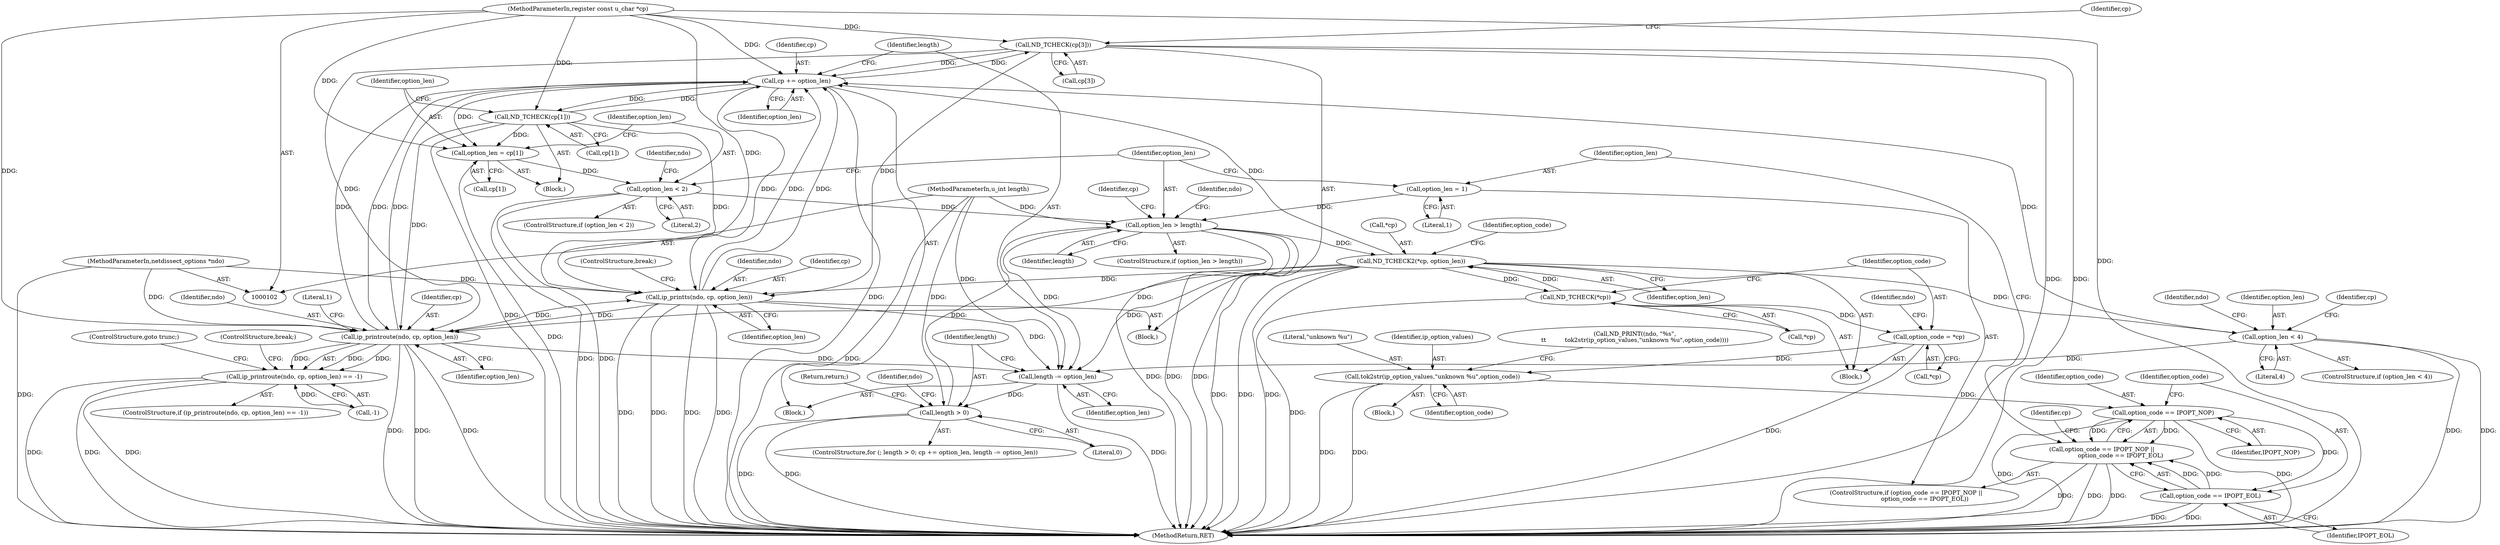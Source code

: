 digraph "0_tcpdump_eee0b04bcfdae319c242b0b8fc3d07029ee65b8c@array" {
"1000237" [label="(Call,ND_TCHECK(cp[3]))"];
"1000117" [label="(Call,cp += option_len)"];
"1000226" [label="(Call,option_len < 4)"];
"1000196" [label="(Call,ND_TCHECK2(*cp, option_len))"];
"1000134" [label="(Call,ND_TCHECK(*cp))"];
"1000185" [label="(Call,option_len > length)"];
"1000158" [label="(Call,option_len = 1)"];
"1000173" [label="(Call,option_len < 2)"];
"1000167" [label="(Call,option_len = cp[1])"];
"1000163" [label="(Call,ND_TCHECK(cp[1]))"];
"1000104" [label="(MethodParameterIn,register const u_char *cp)"];
"1000113" [label="(Call,length > 0)"];
"1000120" [label="(Call,length -= option_len)"];
"1000206" [label="(Call,ip_printts(ndo, cp, option_len))"];
"1000216" [label="(Call,ip_printroute(ndo, cp, option_len))"];
"1000103" [label="(MethodParameterIn,netdissect_options *ndo)"];
"1000237" [label="(Call,ND_TCHECK(cp[3]))"];
"1000105" [label="(MethodParameterIn,u_int length)"];
"1000137" [label="(Call,option_code = *cp)"];
"1000146" [label="(Call,tok2str(ip_option_values,\"unknown %u\",option_code))"];
"1000152" [label="(Call,option_code == IPOPT_NOP)"];
"1000151" [label="(Call,option_code == IPOPT_NOP ||\n                    option_code == IPOPT_EOL)"];
"1000155" [label="(Call,option_code == IPOPT_EOL)"];
"1000215" [label="(Call,ip_printroute(ndo, cp, option_len) == -1)"];
"1000220" [label="(Call,-1)"];
"1000151" [label="(Call,option_code == IPOPT_NOP ||\n                    option_code == IPOPT_EOL)"];
"1000186" [label="(Identifier,option_len)"];
"1000232" [label="(Identifier,ndo)"];
"1000137" [label="(Call,option_code = *cp)"];
"1000117" [label="(Call,cp += option_len)"];
"1000141" [label="(Call,ND_PRINT((ndo, \"%s\",\n\t\t          tok2str(ip_option_values,\"unknown %u\",option_code))))"];
"1000210" [label="(ControlStructure,break;)"];
"1000219" [label="(Identifier,option_len)"];
"1000156" [label="(Identifier,option_code)"];
"1000118" [label="(Identifier,cp)"];
"1000146" [label="(Call,tok2str(ip_option_values,\"unknown %u\",option_code))"];
"1000217" [label="(Identifier,ndo)"];
"1000162" [label="(Block,)"];
"1000228" [label="(Literal,4)"];
"1000116" [label="(Block,)"];
"1000115" [label="(Literal,0)"];
"1000154" [label="(Identifier,IPOPT_NOP)"];
"1000179" [label="(Identifier,ndo)"];
"1000114" [label="(Identifier,length)"];
"1000209" [label="(Identifier,option_len)"];
"1000123" [label="(Block,)"];
"1000227" [label="(Identifier,option_len)"];
"1000144" [label="(Block,)"];
"1000143" [label="(Identifier,ndo)"];
"1000167" [label="(Call,option_len = cp[1])"];
"1000215" [label="(Call,ip_printroute(ndo, cp, option_len) == -1)"];
"1000206" [label="(Call,ip_printts(ndo, cp, option_len))"];
"1000120" [label="(Call,length -= option_len)"];
"1000164" [label="(Call,cp[1])"];
"1000119" [label="(Identifier,option_len)"];
"1000216" [label="(Call,ip_printroute(ndo, cp, option_len))"];
"1000160" [label="(Literal,1)"];
"1000169" [label="(Call,cp[1])"];
"1000264" [label="(Return,return;)"];
"1000168" [label="(Identifier,option_len)"];
"1000149" [label="(Identifier,option_code)"];
"1000272" [label="(MethodReturn,RET)"];
"1000226" [label="(Call,option_len < 4)"];
"1000175" [label="(Literal,2)"];
"1000122" [label="(Identifier,option_len)"];
"1000222" [label="(ControlStructure,goto trunc;)"];
"1000155" [label="(Call,option_code == IPOPT_EOL)"];
"1000157" [label="(Identifier,IPOPT_EOL)"];
"1000104" [label="(MethodParameterIn,register const u_char *cp)"];
"1000148" [label="(Literal,\"unknown %u\")"];
"1000147" [label="(Identifier,ip_option_values)"];
"1000153" [label="(Identifier,option_code)"];
"1000127" [label="(Identifier,ndo)"];
"1000103" [label="(MethodParameterIn,netdissect_options *ndo)"];
"1000134" [label="(Call,ND_TCHECK(*cp))"];
"1000174" [label="(Identifier,option_len)"];
"1000152" [label="(Call,option_code == IPOPT_NOP)"];
"1000105" [label="(MethodParameterIn,u_int length)"];
"1000150" [label="(ControlStructure,if (option_code == IPOPT_NOP ||\n                    option_code == IPOPT_EOL))"];
"1000158" [label="(Call,option_len = 1)"];
"1000208" [label="(Identifier,cp)"];
"1000121" [label="(Identifier,length)"];
"1000197" [label="(Call,*cp)"];
"1000139" [label="(Call,*cp)"];
"1000198" [label="(Identifier,cp)"];
"1000196" [label="(Call,ND_TCHECK2(*cp, option_len))"];
"1000221" [label="(Literal,1)"];
"1000246" [label="(Identifier,cp)"];
"1000191" [label="(Identifier,ndo)"];
"1000223" [label="(ControlStructure,break;)"];
"1000225" [label="(ControlStructure,if (option_len < 4))"];
"1000165" [label="(Identifier,cp)"];
"1000113" [label="(Call,length > 0)"];
"1000184" [label="(ControlStructure,if (option_len > length))"];
"1000138" [label="(Identifier,option_code)"];
"1000135" [label="(Call,*cp)"];
"1000214" [label="(ControlStructure,if (ip_printroute(ndo, cp, option_len) == -1))"];
"1000237" [label="(Call,ND_TCHECK(cp[3]))"];
"1000207" [label="(Identifier,ndo)"];
"1000159" [label="(Identifier,option_len)"];
"1000187" [label="(Identifier,length)"];
"1000112" [label="(ControlStructure,for (; length > 0; cp += option_len, length -= option_len))"];
"1000163" [label="(Call,ND_TCHECK(cp[1]))"];
"1000202" [label="(Block,)"];
"1000238" [label="(Call,cp[3])"];
"1000201" [label="(Identifier,option_code)"];
"1000173" [label="(Call,option_len < 2)"];
"1000218" [label="(Identifier,cp)"];
"1000172" [label="(ControlStructure,if (option_len < 2))"];
"1000185" [label="(Call,option_len > length)"];
"1000199" [label="(Identifier,option_len)"];
"1000239" [label="(Identifier,cp)"];
"1000237" -> "1000202"  [label="AST: "];
"1000237" -> "1000238"  [label="CFG: "];
"1000238" -> "1000237"  [label="AST: "];
"1000246" -> "1000237"  [label="CFG: "];
"1000237" -> "1000272"  [label="DDG: "];
"1000237" -> "1000272"  [label="DDG: "];
"1000237" -> "1000117"  [label="DDG: "];
"1000237" -> "1000206"  [label="DDG: "];
"1000237" -> "1000216"  [label="DDG: "];
"1000117" -> "1000237"  [label="DDG: "];
"1000104" -> "1000237"  [label="DDG: "];
"1000117" -> "1000116"  [label="AST: "];
"1000117" -> "1000119"  [label="CFG: "];
"1000118" -> "1000117"  [label="AST: "];
"1000119" -> "1000117"  [label="AST: "];
"1000121" -> "1000117"  [label="CFG: "];
"1000117" -> "1000272"  [label="DDG: "];
"1000226" -> "1000117"  [label="DDG: "];
"1000206" -> "1000117"  [label="DDG: "];
"1000206" -> "1000117"  [label="DDG: "];
"1000216" -> "1000117"  [label="DDG: "];
"1000216" -> "1000117"  [label="DDG: "];
"1000196" -> "1000117"  [label="DDG: "];
"1000104" -> "1000117"  [label="DDG: "];
"1000163" -> "1000117"  [label="DDG: "];
"1000117" -> "1000163"  [label="DDG: "];
"1000117" -> "1000167"  [label="DDG: "];
"1000117" -> "1000206"  [label="DDG: "];
"1000117" -> "1000216"  [label="DDG: "];
"1000226" -> "1000225"  [label="AST: "];
"1000226" -> "1000228"  [label="CFG: "];
"1000227" -> "1000226"  [label="AST: "];
"1000228" -> "1000226"  [label="AST: "];
"1000232" -> "1000226"  [label="CFG: "];
"1000239" -> "1000226"  [label="CFG: "];
"1000226" -> "1000272"  [label="DDG: "];
"1000226" -> "1000272"  [label="DDG: "];
"1000226" -> "1000120"  [label="DDG: "];
"1000196" -> "1000226"  [label="DDG: "];
"1000196" -> "1000123"  [label="AST: "];
"1000196" -> "1000199"  [label="CFG: "];
"1000197" -> "1000196"  [label="AST: "];
"1000199" -> "1000196"  [label="AST: "];
"1000201" -> "1000196"  [label="CFG: "];
"1000196" -> "1000272"  [label="DDG: "];
"1000196" -> "1000272"  [label="DDG: "];
"1000196" -> "1000272"  [label="DDG: "];
"1000196" -> "1000120"  [label="DDG: "];
"1000196" -> "1000134"  [label="DDG: "];
"1000134" -> "1000196"  [label="DDG: "];
"1000185" -> "1000196"  [label="DDG: "];
"1000196" -> "1000206"  [label="DDG: "];
"1000196" -> "1000216"  [label="DDG: "];
"1000134" -> "1000123"  [label="AST: "];
"1000134" -> "1000135"  [label="CFG: "];
"1000135" -> "1000134"  [label="AST: "];
"1000138" -> "1000134"  [label="CFG: "];
"1000134" -> "1000272"  [label="DDG: "];
"1000134" -> "1000137"  [label="DDG: "];
"1000185" -> "1000184"  [label="AST: "];
"1000185" -> "1000187"  [label="CFG: "];
"1000186" -> "1000185"  [label="AST: "];
"1000187" -> "1000185"  [label="AST: "];
"1000191" -> "1000185"  [label="CFG: "];
"1000198" -> "1000185"  [label="CFG: "];
"1000185" -> "1000272"  [label="DDG: "];
"1000185" -> "1000272"  [label="DDG: "];
"1000185" -> "1000272"  [label="DDG: "];
"1000185" -> "1000120"  [label="DDG: "];
"1000158" -> "1000185"  [label="DDG: "];
"1000173" -> "1000185"  [label="DDG: "];
"1000113" -> "1000185"  [label="DDG: "];
"1000105" -> "1000185"  [label="DDG: "];
"1000158" -> "1000150"  [label="AST: "];
"1000158" -> "1000160"  [label="CFG: "];
"1000159" -> "1000158"  [label="AST: "];
"1000160" -> "1000158"  [label="AST: "];
"1000186" -> "1000158"  [label="CFG: "];
"1000173" -> "1000172"  [label="AST: "];
"1000173" -> "1000175"  [label="CFG: "];
"1000174" -> "1000173"  [label="AST: "];
"1000175" -> "1000173"  [label="AST: "];
"1000179" -> "1000173"  [label="CFG: "];
"1000186" -> "1000173"  [label="CFG: "];
"1000173" -> "1000272"  [label="DDG: "];
"1000173" -> "1000272"  [label="DDG: "];
"1000167" -> "1000173"  [label="DDG: "];
"1000167" -> "1000162"  [label="AST: "];
"1000167" -> "1000169"  [label="CFG: "];
"1000168" -> "1000167"  [label="AST: "];
"1000169" -> "1000167"  [label="AST: "];
"1000174" -> "1000167"  [label="CFG: "];
"1000167" -> "1000272"  [label="DDG: "];
"1000163" -> "1000167"  [label="DDG: "];
"1000104" -> "1000167"  [label="DDG: "];
"1000163" -> "1000162"  [label="AST: "];
"1000163" -> "1000164"  [label="CFG: "];
"1000164" -> "1000163"  [label="AST: "];
"1000168" -> "1000163"  [label="CFG: "];
"1000163" -> "1000272"  [label="DDG: "];
"1000104" -> "1000163"  [label="DDG: "];
"1000163" -> "1000206"  [label="DDG: "];
"1000163" -> "1000216"  [label="DDG: "];
"1000104" -> "1000102"  [label="AST: "];
"1000104" -> "1000272"  [label="DDG: "];
"1000104" -> "1000206"  [label="DDG: "];
"1000104" -> "1000216"  [label="DDG: "];
"1000113" -> "1000112"  [label="AST: "];
"1000113" -> "1000115"  [label="CFG: "];
"1000114" -> "1000113"  [label="AST: "];
"1000115" -> "1000113"  [label="AST: "];
"1000127" -> "1000113"  [label="CFG: "];
"1000264" -> "1000113"  [label="CFG: "];
"1000113" -> "1000272"  [label="DDG: "];
"1000113" -> "1000272"  [label="DDG: "];
"1000120" -> "1000113"  [label="DDG: "];
"1000105" -> "1000113"  [label="DDG: "];
"1000120" -> "1000116"  [label="AST: "];
"1000120" -> "1000122"  [label="CFG: "];
"1000121" -> "1000120"  [label="AST: "];
"1000122" -> "1000120"  [label="AST: "];
"1000114" -> "1000120"  [label="CFG: "];
"1000120" -> "1000272"  [label="DDG: "];
"1000206" -> "1000120"  [label="DDG: "];
"1000216" -> "1000120"  [label="DDG: "];
"1000105" -> "1000120"  [label="DDG: "];
"1000206" -> "1000202"  [label="AST: "];
"1000206" -> "1000209"  [label="CFG: "];
"1000207" -> "1000206"  [label="AST: "];
"1000208" -> "1000206"  [label="AST: "];
"1000209" -> "1000206"  [label="AST: "];
"1000210" -> "1000206"  [label="CFG: "];
"1000206" -> "1000272"  [label="DDG: "];
"1000206" -> "1000272"  [label="DDG: "];
"1000206" -> "1000272"  [label="DDG: "];
"1000206" -> "1000272"  [label="DDG: "];
"1000216" -> "1000206"  [label="DDG: "];
"1000103" -> "1000206"  [label="DDG: "];
"1000206" -> "1000216"  [label="DDG: "];
"1000216" -> "1000215"  [label="AST: "];
"1000216" -> "1000219"  [label="CFG: "];
"1000217" -> "1000216"  [label="AST: "];
"1000218" -> "1000216"  [label="AST: "];
"1000219" -> "1000216"  [label="AST: "];
"1000221" -> "1000216"  [label="CFG: "];
"1000216" -> "1000272"  [label="DDG: "];
"1000216" -> "1000272"  [label="DDG: "];
"1000216" -> "1000272"  [label="DDG: "];
"1000216" -> "1000215"  [label="DDG: "];
"1000216" -> "1000215"  [label="DDG: "];
"1000216" -> "1000215"  [label="DDG: "];
"1000103" -> "1000216"  [label="DDG: "];
"1000103" -> "1000102"  [label="AST: "];
"1000103" -> "1000272"  [label="DDG: "];
"1000105" -> "1000102"  [label="AST: "];
"1000105" -> "1000272"  [label="DDG: "];
"1000137" -> "1000123"  [label="AST: "];
"1000137" -> "1000139"  [label="CFG: "];
"1000138" -> "1000137"  [label="AST: "];
"1000139" -> "1000137"  [label="AST: "];
"1000143" -> "1000137"  [label="CFG: "];
"1000137" -> "1000272"  [label="DDG: "];
"1000137" -> "1000146"  [label="DDG: "];
"1000146" -> "1000144"  [label="AST: "];
"1000146" -> "1000149"  [label="CFG: "];
"1000147" -> "1000146"  [label="AST: "];
"1000148" -> "1000146"  [label="AST: "];
"1000149" -> "1000146"  [label="AST: "];
"1000141" -> "1000146"  [label="CFG: "];
"1000146" -> "1000272"  [label="DDG: "];
"1000146" -> "1000272"  [label="DDG: "];
"1000146" -> "1000152"  [label="DDG: "];
"1000152" -> "1000151"  [label="AST: "];
"1000152" -> "1000154"  [label="CFG: "];
"1000153" -> "1000152"  [label="AST: "];
"1000154" -> "1000152"  [label="AST: "];
"1000156" -> "1000152"  [label="CFG: "];
"1000151" -> "1000152"  [label="CFG: "];
"1000152" -> "1000272"  [label="DDG: "];
"1000152" -> "1000272"  [label="DDG: "];
"1000152" -> "1000151"  [label="DDG: "];
"1000152" -> "1000151"  [label="DDG: "];
"1000152" -> "1000155"  [label="DDG: "];
"1000151" -> "1000150"  [label="AST: "];
"1000151" -> "1000155"  [label="CFG: "];
"1000155" -> "1000151"  [label="AST: "];
"1000159" -> "1000151"  [label="CFG: "];
"1000165" -> "1000151"  [label="CFG: "];
"1000151" -> "1000272"  [label="DDG: "];
"1000151" -> "1000272"  [label="DDG: "];
"1000151" -> "1000272"  [label="DDG: "];
"1000155" -> "1000151"  [label="DDG: "];
"1000155" -> "1000151"  [label="DDG: "];
"1000155" -> "1000157"  [label="CFG: "];
"1000156" -> "1000155"  [label="AST: "];
"1000157" -> "1000155"  [label="AST: "];
"1000155" -> "1000272"  [label="DDG: "];
"1000155" -> "1000272"  [label="DDG: "];
"1000215" -> "1000214"  [label="AST: "];
"1000215" -> "1000220"  [label="CFG: "];
"1000220" -> "1000215"  [label="AST: "];
"1000222" -> "1000215"  [label="CFG: "];
"1000223" -> "1000215"  [label="CFG: "];
"1000215" -> "1000272"  [label="DDG: "];
"1000215" -> "1000272"  [label="DDG: "];
"1000215" -> "1000272"  [label="DDG: "];
"1000220" -> "1000215"  [label="DDG: "];
}
